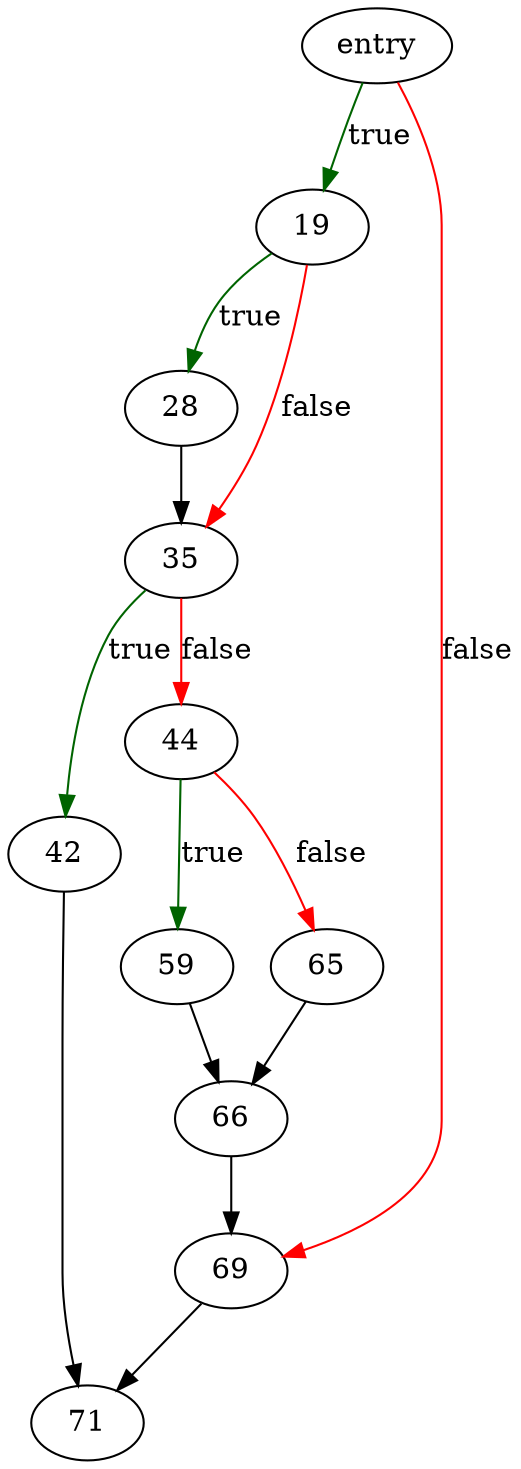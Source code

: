 digraph "run_schema_dump_query" {
	// Node definitions.
	2 [label=entry];
	19;
	28;
	35;
	42;
	44;
	59;
	65;
	66;
	69;
	71;

	// Edge definitions.
	2 -> 19 [
		color=darkgreen
		label=true
	];
	2 -> 69 [
		color=red
		label=false
	];
	19 -> 28 [
		color=darkgreen
		label=true
	];
	19 -> 35 [
		color=red
		label=false
	];
	28 -> 35;
	35 -> 42 [
		color=darkgreen
		label=true
	];
	35 -> 44 [
		color=red
		label=false
	];
	42 -> 71;
	44 -> 59 [
		color=darkgreen
		label=true
	];
	44 -> 65 [
		color=red
		label=false
	];
	59 -> 66;
	65 -> 66;
	66 -> 69;
	69 -> 71;
}